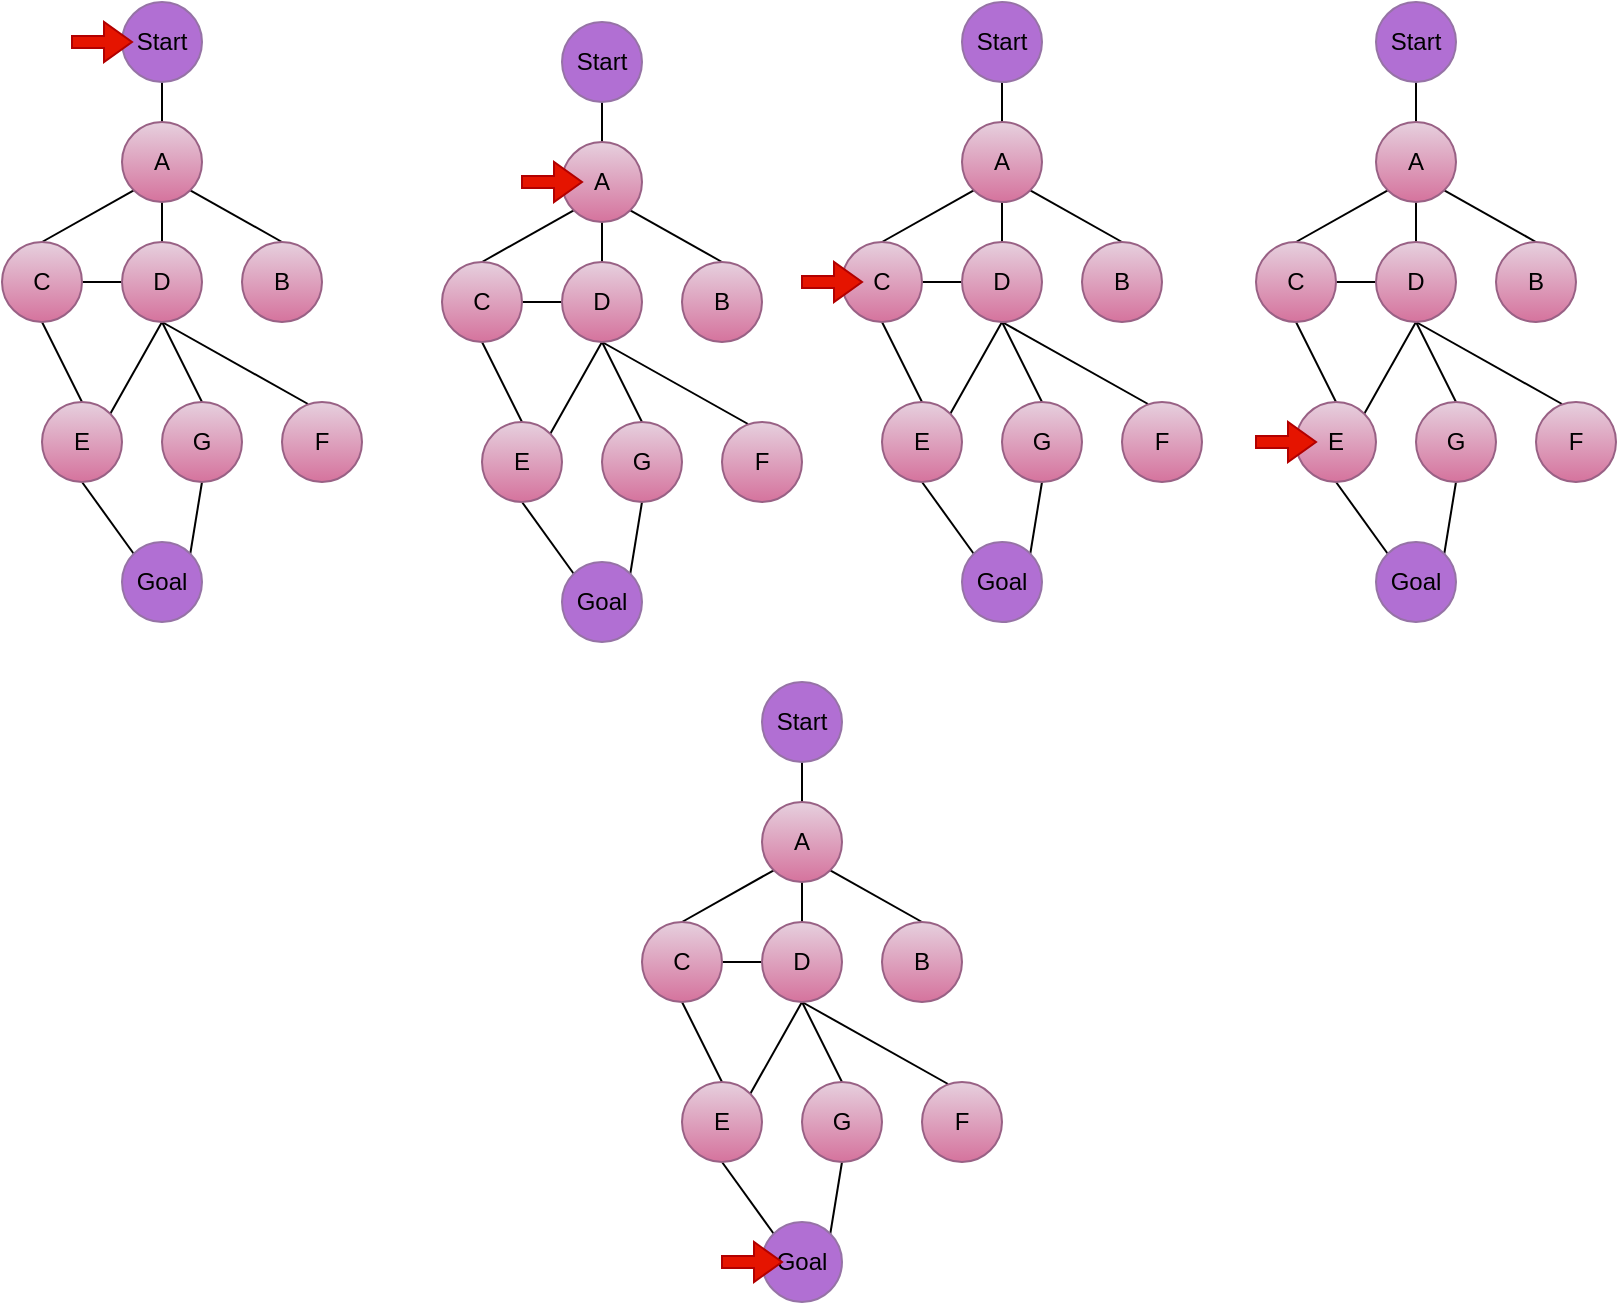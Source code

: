 <mxfile version="21.3.2" type="github">
  <diagram name="Página-1" id="Aght_FqaJSaHrK-bhHqx">
    <mxGraphModel dx="880" dy="484" grid="1" gridSize="10" guides="1" tooltips="1" connect="1" arrows="1" fold="1" page="1" pageScale="1" pageWidth="827" pageHeight="1169" math="0" shadow="0">
      <root>
        <mxCell id="0" />
        <mxCell id="1" parent="0" />
        <mxCell id="JhKA2773tEeLSd2sevSE-1" style="edgeStyle=orthogonalEdgeStyle;rounded=0;orthogonalLoop=1;jettySize=auto;html=1;exitX=0.5;exitY=1;exitDx=0;exitDy=0;entryX=0.5;entryY=0;entryDx=0;entryDy=0;endArrow=none;endFill=0;" edge="1" parent="1" source="JhKA2773tEeLSd2sevSE-2" target="JhKA2773tEeLSd2sevSE-6">
          <mxGeometry relative="1" as="geometry" />
        </mxCell>
        <mxCell id="JhKA2773tEeLSd2sevSE-2" value="Start" style="ellipse;whiteSpace=wrap;html=1;aspect=fixed;fillColor=#b16fd3;strokeColor=#9673a6;gradientColor=#B16FD3;" vertex="1" parent="1">
          <mxGeometry x="80" width="40" height="40" as="geometry" />
        </mxCell>
        <mxCell id="JhKA2773tEeLSd2sevSE-3" style="edgeStyle=orthogonalEdgeStyle;rounded=0;orthogonalLoop=1;jettySize=auto;html=1;exitX=0.5;exitY=1;exitDx=0;exitDy=0;entryX=0.5;entryY=0;entryDx=0;entryDy=0;endArrow=none;endFill=0;" edge="1" parent="1" source="JhKA2773tEeLSd2sevSE-6" target="JhKA2773tEeLSd2sevSE-13">
          <mxGeometry relative="1" as="geometry" />
        </mxCell>
        <mxCell id="JhKA2773tEeLSd2sevSE-4" style="shape=connector;rounded=0;orthogonalLoop=1;jettySize=auto;html=1;exitX=1;exitY=1;exitDx=0;exitDy=0;entryX=0.5;entryY=0;entryDx=0;entryDy=0;labelBackgroundColor=default;strokeColor=default;fontFamily=Helvetica;fontSize=11;fontColor=default;endArrow=none;endFill=0;" edge="1" parent="1" source="JhKA2773tEeLSd2sevSE-6" target="JhKA2773tEeLSd2sevSE-14">
          <mxGeometry relative="1" as="geometry" />
        </mxCell>
        <mxCell id="JhKA2773tEeLSd2sevSE-5" style="edgeStyle=none;shape=connector;rounded=0;orthogonalLoop=1;jettySize=auto;html=1;exitX=0;exitY=1;exitDx=0;exitDy=0;entryX=0.5;entryY=0;entryDx=0;entryDy=0;labelBackgroundColor=default;strokeColor=default;fontFamily=Helvetica;fontSize=11;fontColor=default;endArrow=none;endFill=0;" edge="1" parent="1" source="JhKA2773tEeLSd2sevSE-6" target="JhKA2773tEeLSd2sevSE-9">
          <mxGeometry relative="1" as="geometry" />
        </mxCell>
        <mxCell id="JhKA2773tEeLSd2sevSE-6" value="A" style="ellipse;whiteSpace=wrap;html=1;aspect=fixed;fillColor=#e6d0de;gradientColor=#d5739d;strokeColor=#996185;" vertex="1" parent="1">
          <mxGeometry x="80" y="60" width="40" height="40" as="geometry" />
        </mxCell>
        <mxCell id="JhKA2773tEeLSd2sevSE-7" style="edgeStyle=orthogonalEdgeStyle;shape=connector;rounded=0;orthogonalLoop=1;jettySize=auto;html=1;exitX=1;exitY=0.5;exitDx=0;exitDy=0;entryX=0;entryY=0.5;entryDx=0;entryDy=0;labelBackgroundColor=default;strokeColor=default;fontFamily=Helvetica;fontSize=11;fontColor=default;endArrow=none;endFill=0;" edge="1" parent="1" source="JhKA2773tEeLSd2sevSE-9" target="JhKA2773tEeLSd2sevSE-13">
          <mxGeometry relative="1" as="geometry" />
        </mxCell>
        <mxCell id="JhKA2773tEeLSd2sevSE-8" style="edgeStyle=none;shape=connector;rounded=0;orthogonalLoop=1;jettySize=auto;html=1;exitX=0.5;exitY=1;exitDx=0;exitDy=0;entryX=0.5;entryY=0;entryDx=0;entryDy=0;labelBackgroundColor=default;strokeColor=default;fontFamily=Helvetica;fontSize=11;fontColor=default;endArrow=none;endFill=0;" edge="1" parent="1" source="JhKA2773tEeLSd2sevSE-9" target="JhKA2773tEeLSd2sevSE-16">
          <mxGeometry relative="1" as="geometry" />
        </mxCell>
        <mxCell id="JhKA2773tEeLSd2sevSE-9" value="C" style="ellipse;whiteSpace=wrap;html=1;aspect=fixed;fillColor=#e6d0de;gradientColor=#d5739d;strokeColor=#996185;" vertex="1" parent="1">
          <mxGeometry x="20" y="120" width="40" height="40" as="geometry" />
        </mxCell>
        <mxCell id="JhKA2773tEeLSd2sevSE-10" style="edgeStyle=none;shape=connector;rounded=0;orthogonalLoop=1;jettySize=auto;html=1;exitX=0.5;exitY=1;exitDx=0;exitDy=0;entryX=1;entryY=0;entryDx=0;entryDy=0;labelBackgroundColor=default;strokeColor=default;fontFamily=Helvetica;fontSize=11;fontColor=default;endArrow=none;endFill=0;" edge="1" parent="1" source="JhKA2773tEeLSd2sevSE-13" target="JhKA2773tEeLSd2sevSE-16">
          <mxGeometry relative="1" as="geometry" />
        </mxCell>
        <mxCell id="JhKA2773tEeLSd2sevSE-11" style="edgeStyle=none;shape=connector;rounded=0;orthogonalLoop=1;jettySize=auto;html=1;exitX=0.5;exitY=1;exitDx=0;exitDy=0;entryX=0.5;entryY=0;entryDx=0;entryDy=0;labelBackgroundColor=default;strokeColor=default;fontFamily=Helvetica;fontSize=11;fontColor=default;endArrow=none;endFill=0;" edge="1" parent="1" source="JhKA2773tEeLSd2sevSE-13" target="JhKA2773tEeLSd2sevSE-18">
          <mxGeometry relative="1" as="geometry" />
        </mxCell>
        <mxCell id="JhKA2773tEeLSd2sevSE-12" style="edgeStyle=none;shape=connector;rounded=0;orthogonalLoop=1;jettySize=auto;html=1;exitX=0.5;exitY=1;exitDx=0;exitDy=0;entryX=0.325;entryY=0.025;entryDx=0;entryDy=0;entryPerimeter=0;labelBackgroundColor=default;strokeColor=default;fontFamily=Helvetica;fontSize=11;fontColor=default;endArrow=none;endFill=0;" edge="1" parent="1" source="JhKA2773tEeLSd2sevSE-13" target="JhKA2773tEeLSd2sevSE-19">
          <mxGeometry relative="1" as="geometry" />
        </mxCell>
        <mxCell id="JhKA2773tEeLSd2sevSE-13" value="D" style="ellipse;whiteSpace=wrap;html=1;aspect=fixed;fillColor=#e6d0de;gradientColor=#d5739d;strokeColor=#996185;" vertex="1" parent="1">
          <mxGeometry x="80" y="120" width="40" height="40" as="geometry" />
        </mxCell>
        <mxCell id="JhKA2773tEeLSd2sevSE-14" value="B" style="ellipse;whiteSpace=wrap;html=1;aspect=fixed;fillColor=#e6d0de;gradientColor=#d5739d;strokeColor=#996185;" vertex="1" parent="1">
          <mxGeometry x="140" y="120" width="40" height="40" as="geometry" />
        </mxCell>
        <mxCell id="JhKA2773tEeLSd2sevSE-15" style="edgeStyle=none;shape=connector;rounded=0;orthogonalLoop=1;jettySize=auto;html=1;exitX=0.5;exitY=1;exitDx=0;exitDy=0;entryX=0;entryY=0;entryDx=0;entryDy=0;labelBackgroundColor=default;strokeColor=default;fontFamily=Helvetica;fontSize=11;fontColor=default;endArrow=none;endFill=0;" edge="1" parent="1" source="JhKA2773tEeLSd2sevSE-16" target="JhKA2773tEeLSd2sevSE-20">
          <mxGeometry relative="1" as="geometry" />
        </mxCell>
        <mxCell id="JhKA2773tEeLSd2sevSE-16" value="E" style="ellipse;whiteSpace=wrap;html=1;aspect=fixed;fillColor=#e6d0de;gradientColor=#d5739d;strokeColor=#996185;" vertex="1" parent="1">
          <mxGeometry x="40" y="200" width="40" height="40" as="geometry" />
        </mxCell>
        <mxCell id="JhKA2773tEeLSd2sevSE-17" style="edgeStyle=none;shape=connector;rounded=0;orthogonalLoop=1;jettySize=auto;html=1;exitX=0.5;exitY=1;exitDx=0;exitDy=0;entryX=1;entryY=0;entryDx=0;entryDy=0;labelBackgroundColor=default;strokeColor=default;fontFamily=Helvetica;fontSize=11;fontColor=default;endArrow=none;endFill=0;" edge="1" parent="1" source="JhKA2773tEeLSd2sevSE-18" target="JhKA2773tEeLSd2sevSE-20">
          <mxGeometry relative="1" as="geometry" />
        </mxCell>
        <mxCell id="JhKA2773tEeLSd2sevSE-18" value="G" style="ellipse;whiteSpace=wrap;html=1;aspect=fixed;fillColor=#e6d0de;gradientColor=#d5739d;strokeColor=#996185;" vertex="1" parent="1">
          <mxGeometry x="100" y="200" width="40" height="40" as="geometry" />
        </mxCell>
        <mxCell id="JhKA2773tEeLSd2sevSE-19" value="F" style="ellipse;whiteSpace=wrap;html=1;aspect=fixed;fillColor=#e6d0de;gradientColor=#d5739d;strokeColor=#996185;" vertex="1" parent="1">
          <mxGeometry x="160" y="200" width="40" height="40" as="geometry" />
        </mxCell>
        <mxCell id="JhKA2773tEeLSd2sevSE-20" value="Goal" style="ellipse;whiteSpace=wrap;html=1;aspect=fixed;fillColor=#B16FD3;strokeColor=#9673a6;" vertex="1" parent="1">
          <mxGeometry x="80" y="270" width="40" height="40" as="geometry" />
        </mxCell>
        <mxCell id="JhKA2773tEeLSd2sevSE-21" value="" style="html=1;shadow=0;dashed=0;align=center;verticalAlign=middle;shape=mxgraph.arrows2.arrow;dy=0.7;dx=14;notch=0;fontFamily=Helvetica;fontSize=11;fillColor=#e51400;strokeColor=#B20000;fontColor=#ffffff;" vertex="1" parent="1">
          <mxGeometry x="55" y="10" width="30" height="20" as="geometry" />
        </mxCell>
        <mxCell id="JhKA2773tEeLSd2sevSE-22" style="edgeStyle=orthogonalEdgeStyle;rounded=0;orthogonalLoop=1;jettySize=auto;html=1;exitX=0.5;exitY=1;exitDx=0;exitDy=0;entryX=0.5;entryY=0;entryDx=0;entryDy=0;endArrow=none;endFill=0;" edge="1" parent="1" source="JhKA2773tEeLSd2sevSE-23" target="JhKA2773tEeLSd2sevSE-27">
          <mxGeometry relative="1" as="geometry" />
        </mxCell>
        <mxCell id="JhKA2773tEeLSd2sevSE-23" value="Start" style="ellipse;whiteSpace=wrap;html=1;aspect=fixed;fillColor=#b16fd3;strokeColor=#9673a6;gradientColor=#B16FD3;" vertex="1" parent="1">
          <mxGeometry x="300" y="10" width="40" height="40" as="geometry" />
        </mxCell>
        <mxCell id="JhKA2773tEeLSd2sevSE-24" style="edgeStyle=orthogonalEdgeStyle;rounded=0;orthogonalLoop=1;jettySize=auto;html=1;exitX=0.5;exitY=1;exitDx=0;exitDy=0;entryX=0.5;entryY=0;entryDx=0;entryDy=0;endArrow=none;endFill=0;" edge="1" parent="1" source="JhKA2773tEeLSd2sevSE-27" target="JhKA2773tEeLSd2sevSE-34">
          <mxGeometry relative="1" as="geometry" />
        </mxCell>
        <mxCell id="JhKA2773tEeLSd2sevSE-25" style="shape=connector;rounded=0;orthogonalLoop=1;jettySize=auto;html=1;exitX=1;exitY=1;exitDx=0;exitDy=0;entryX=0.5;entryY=0;entryDx=0;entryDy=0;labelBackgroundColor=default;strokeColor=default;fontFamily=Helvetica;fontSize=11;fontColor=default;endArrow=none;endFill=0;" edge="1" parent="1" source="JhKA2773tEeLSd2sevSE-27" target="JhKA2773tEeLSd2sevSE-35">
          <mxGeometry relative="1" as="geometry" />
        </mxCell>
        <mxCell id="JhKA2773tEeLSd2sevSE-26" style="edgeStyle=none;shape=connector;rounded=0;orthogonalLoop=1;jettySize=auto;html=1;exitX=0;exitY=1;exitDx=0;exitDy=0;entryX=0.5;entryY=0;entryDx=0;entryDy=0;labelBackgroundColor=default;strokeColor=default;fontFamily=Helvetica;fontSize=11;fontColor=default;endArrow=none;endFill=0;" edge="1" parent="1" source="JhKA2773tEeLSd2sevSE-27" target="JhKA2773tEeLSd2sevSE-30">
          <mxGeometry relative="1" as="geometry" />
        </mxCell>
        <mxCell id="JhKA2773tEeLSd2sevSE-27" value="A" style="ellipse;whiteSpace=wrap;html=1;aspect=fixed;fillColor=#e6d0de;gradientColor=#d5739d;strokeColor=#996185;" vertex="1" parent="1">
          <mxGeometry x="300" y="70" width="40" height="40" as="geometry" />
        </mxCell>
        <mxCell id="JhKA2773tEeLSd2sevSE-28" style="edgeStyle=orthogonalEdgeStyle;shape=connector;rounded=0;orthogonalLoop=1;jettySize=auto;html=1;exitX=1;exitY=0.5;exitDx=0;exitDy=0;entryX=0;entryY=0.5;entryDx=0;entryDy=0;labelBackgroundColor=default;strokeColor=default;fontFamily=Helvetica;fontSize=11;fontColor=default;endArrow=none;endFill=0;" edge="1" parent="1" source="JhKA2773tEeLSd2sevSE-30" target="JhKA2773tEeLSd2sevSE-34">
          <mxGeometry relative="1" as="geometry" />
        </mxCell>
        <mxCell id="JhKA2773tEeLSd2sevSE-29" style="edgeStyle=none;shape=connector;rounded=0;orthogonalLoop=1;jettySize=auto;html=1;exitX=0.5;exitY=1;exitDx=0;exitDy=0;entryX=0.5;entryY=0;entryDx=0;entryDy=0;labelBackgroundColor=default;strokeColor=default;fontFamily=Helvetica;fontSize=11;fontColor=default;endArrow=none;endFill=0;" edge="1" parent="1" source="JhKA2773tEeLSd2sevSE-30" target="JhKA2773tEeLSd2sevSE-37">
          <mxGeometry relative="1" as="geometry" />
        </mxCell>
        <mxCell id="JhKA2773tEeLSd2sevSE-30" value="C" style="ellipse;whiteSpace=wrap;html=1;aspect=fixed;fillColor=#e6d0de;gradientColor=#d5739d;strokeColor=#996185;" vertex="1" parent="1">
          <mxGeometry x="240" y="130" width="40" height="40" as="geometry" />
        </mxCell>
        <mxCell id="JhKA2773tEeLSd2sevSE-31" style="edgeStyle=none;shape=connector;rounded=0;orthogonalLoop=1;jettySize=auto;html=1;exitX=0.5;exitY=1;exitDx=0;exitDy=0;entryX=1;entryY=0;entryDx=0;entryDy=0;labelBackgroundColor=default;strokeColor=default;fontFamily=Helvetica;fontSize=11;fontColor=default;endArrow=none;endFill=0;" edge="1" parent="1" source="JhKA2773tEeLSd2sevSE-34" target="JhKA2773tEeLSd2sevSE-37">
          <mxGeometry relative="1" as="geometry" />
        </mxCell>
        <mxCell id="JhKA2773tEeLSd2sevSE-32" style="edgeStyle=none;shape=connector;rounded=0;orthogonalLoop=1;jettySize=auto;html=1;exitX=0.5;exitY=1;exitDx=0;exitDy=0;entryX=0.5;entryY=0;entryDx=0;entryDy=0;labelBackgroundColor=default;strokeColor=default;fontFamily=Helvetica;fontSize=11;fontColor=default;endArrow=none;endFill=0;" edge="1" parent="1" source="JhKA2773tEeLSd2sevSE-34" target="JhKA2773tEeLSd2sevSE-39">
          <mxGeometry relative="1" as="geometry" />
        </mxCell>
        <mxCell id="JhKA2773tEeLSd2sevSE-33" style="edgeStyle=none;shape=connector;rounded=0;orthogonalLoop=1;jettySize=auto;html=1;exitX=0.5;exitY=1;exitDx=0;exitDy=0;entryX=0.325;entryY=0.025;entryDx=0;entryDy=0;entryPerimeter=0;labelBackgroundColor=default;strokeColor=default;fontFamily=Helvetica;fontSize=11;fontColor=default;endArrow=none;endFill=0;" edge="1" parent="1" source="JhKA2773tEeLSd2sevSE-34" target="JhKA2773tEeLSd2sevSE-40">
          <mxGeometry relative="1" as="geometry" />
        </mxCell>
        <mxCell id="JhKA2773tEeLSd2sevSE-34" value="D" style="ellipse;whiteSpace=wrap;html=1;aspect=fixed;fillColor=#e6d0de;gradientColor=#d5739d;strokeColor=#996185;" vertex="1" parent="1">
          <mxGeometry x="300" y="130" width="40" height="40" as="geometry" />
        </mxCell>
        <mxCell id="JhKA2773tEeLSd2sevSE-35" value="B" style="ellipse;whiteSpace=wrap;html=1;aspect=fixed;fillColor=#e6d0de;gradientColor=#d5739d;strokeColor=#996185;" vertex="1" parent="1">
          <mxGeometry x="360" y="130" width="40" height="40" as="geometry" />
        </mxCell>
        <mxCell id="JhKA2773tEeLSd2sevSE-36" style="edgeStyle=none;shape=connector;rounded=0;orthogonalLoop=1;jettySize=auto;html=1;exitX=0.5;exitY=1;exitDx=0;exitDy=0;entryX=0;entryY=0;entryDx=0;entryDy=0;labelBackgroundColor=default;strokeColor=default;fontFamily=Helvetica;fontSize=11;fontColor=default;endArrow=none;endFill=0;" edge="1" parent="1" source="JhKA2773tEeLSd2sevSE-37" target="JhKA2773tEeLSd2sevSE-41">
          <mxGeometry relative="1" as="geometry" />
        </mxCell>
        <mxCell id="JhKA2773tEeLSd2sevSE-37" value="E" style="ellipse;whiteSpace=wrap;html=1;aspect=fixed;fillColor=#e6d0de;gradientColor=#d5739d;strokeColor=#996185;" vertex="1" parent="1">
          <mxGeometry x="260" y="210" width="40" height="40" as="geometry" />
        </mxCell>
        <mxCell id="JhKA2773tEeLSd2sevSE-38" style="edgeStyle=none;shape=connector;rounded=0;orthogonalLoop=1;jettySize=auto;html=1;exitX=0.5;exitY=1;exitDx=0;exitDy=0;entryX=1;entryY=0;entryDx=0;entryDy=0;labelBackgroundColor=default;strokeColor=default;fontFamily=Helvetica;fontSize=11;fontColor=default;endArrow=none;endFill=0;" edge="1" parent="1" source="JhKA2773tEeLSd2sevSE-39" target="JhKA2773tEeLSd2sevSE-41">
          <mxGeometry relative="1" as="geometry" />
        </mxCell>
        <mxCell id="JhKA2773tEeLSd2sevSE-39" value="G" style="ellipse;whiteSpace=wrap;html=1;aspect=fixed;fillColor=#e6d0de;gradientColor=#d5739d;strokeColor=#996185;" vertex="1" parent="1">
          <mxGeometry x="320" y="210" width="40" height="40" as="geometry" />
        </mxCell>
        <mxCell id="JhKA2773tEeLSd2sevSE-40" value="F" style="ellipse;whiteSpace=wrap;html=1;aspect=fixed;fillColor=#e6d0de;gradientColor=#d5739d;strokeColor=#996185;" vertex="1" parent="1">
          <mxGeometry x="380" y="210" width="40" height="40" as="geometry" />
        </mxCell>
        <mxCell id="JhKA2773tEeLSd2sevSE-41" value="Goal" style="ellipse;whiteSpace=wrap;html=1;aspect=fixed;fillColor=#B16FD3;strokeColor=#9673a6;" vertex="1" parent="1">
          <mxGeometry x="300" y="280" width="40" height="40" as="geometry" />
        </mxCell>
        <mxCell id="JhKA2773tEeLSd2sevSE-42" value="" style="html=1;shadow=0;dashed=0;align=center;verticalAlign=middle;shape=mxgraph.arrows2.arrow;dy=0.7;dx=14;notch=0;fontFamily=Helvetica;fontSize=11;fillColor=#e51400;strokeColor=#B20000;fontColor=#ffffff;" vertex="1" parent="1">
          <mxGeometry x="280" y="80" width="30" height="20" as="geometry" />
        </mxCell>
        <mxCell id="JhKA2773tEeLSd2sevSE-43" style="edgeStyle=orthogonalEdgeStyle;rounded=0;orthogonalLoop=1;jettySize=auto;html=1;exitX=0.5;exitY=1;exitDx=0;exitDy=0;entryX=0.5;entryY=0;entryDx=0;entryDy=0;endArrow=none;endFill=0;" edge="1" parent="1" source="JhKA2773tEeLSd2sevSE-44" target="JhKA2773tEeLSd2sevSE-48">
          <mxGeometry relative="1" as="geometry" />
        </mxCell>
        <mxCell id="JhKA2773tEeLSd2sevSE-44" value="Start" style="ellipse;whiteSpace=wrap;html=1;aspect=fixed;fillColor=#b16fd3;strokeColor=#9673a6;gradientColor=#B16FD3;" vertex="1" parent="1">
          <mxGeometry x="500" width="40" height="40" as="geometry" />
        </mxCell>
        <mxCell id="JhKA2773tEeLSd2sevSE-45" style="edgeStyle=orthogonalEdgeStyle;rounded=0;orthogonalLoop=1;jettySize=auto;html=1;exitX=0.5;exitY=1;exitDx=0;exitDy=0;entryX=0.5;entryY=0;entryDx=0;entryDy=0;endArrow=none;endFill=0;" edge="1" parent="1" source="JhKA2773tEeLSd2sevSE-48" target="JhKA2773tEeLSd2sevSE-55">
          <mxGeometry relative="1" as="geometry" />
        </mxCell>
        <mxCell id="JhKA2773tEeLSd2sevSE-46" style="shape=connector;rounded=0;orthogonalLoop=1;jettySize=auto;html=1;exitX=1;exitY=1;exitDx=0;exitDy=0;entryX=0.5;entryY=0;entryDx=0;entryDy=0;labelBackgroundColor=default;strokeColor=default;fontFamily=Helvetica;fontSize=11;fontColor=default;endArrow=none;endFill=0;" edge="1" parent="1" source="JhKA2773tEeLSd2sevSE-48" target="JhKA2773tEeLSd2sevSE-56">
          <mxGeometry relative="1" as="geometry" />
        </mxCell>
        <mxCell id="JhKA2773tEeLSd2sevSE-47" style="edgeStyle=none;shape=connector;rounded=0;orthogonalLoop=1;jettySize=auto;html=1;exitX=0;exitY=1;exitDx=0;exitDy=0;entryX=0.5;entryY=0;entryDx=0;entryDy=0;labelBackgroundColor=default;strokeColor=default;fontFamily=Helvetica;fontSize=11;fontColor=default;endArrow=none;endFill=0;" edge="1" parent="1" source="JhKA2773tEeLSd2sevSE-48" target="JhKA2773tEeLSd2sevSE-51">
          <mxGeometry relative="1" as="geometry" />
        </mxCell>
        <mxCell id="JhKA2773tEeLSd2sevSE-48" value="A" style="ellipse;whiteSpace=wrap;html=1;aspect=fixed;fillColor=#e6d0de;gradientColor=#d5739d;strokeColor=#996185;" vertex="1" parent="1">
          <mxGeometry x="500" y="60" width="40" height="40" as="geometry" />
        </mxCell>
        <mxCell id="JhKA2773tEeLSd2sevSE-49" style="edgeStyle=orthogonalEdgeStyle;shape=connector;rounded=0;orthogonalLoop=1;jettySize=auto;html=1;exitX=1;exitY=0.5;exitDx=0;exitDy=0;entryX=0;entryY=0.5;entryDx=0;entryDy=0;labelBackgroundColor=default;strokeColor=default;fontFamily=Helvetica;fontSize=11;fontColor=default;endArrow=none;endFill=0;" edge="1" parent="1" source="JhKA2773tEeLSd2sevSE-51" target="JhKA2773tEeLSd2sevSE-55">
          <mxGeometry relative="1" as="geometry" />
        </mxCell>
        <mxCell id="JhKA2773tEeLSd2sevSE-50" style="edgeStyle=none;shape=connector;rounded=0;orthogonalLoop=1;jettySize=auto;html=1;exitX=0.5;exitY=1;exitDx=0;exitDy=0;entryX=0.5;entryY=0;entryDx=0;entryDy=0;labelBackgroundColor=default;strokeColor=default;fontFamily=Helvetica;fontSize=11;fontColor=default;endArrow=none;endFill=0;" edge="1" parent="1" source="JhKA2773tEeLSd2sevSE-51" target="JhKA2773tEeLSd2sevSE-58">
          <mxGeometry relative="1" as="geometry" />
        </mxCell>
        <mxCell id="JhKA2773tEeLSd2sevSE-51" value="C" style="ellipse;whiteSpace=wrap;html=1;aspect=fixed;fillColor=#e6d0de;gradientColor=#d5739d;strokeColor=#996185;" vertex="1" parent="1">
          <mxGeometry x="440" y="120" width="40" height="40" as="geometry" />
        </mxCell>
        <mxCell id="JhKA2773tEeLSd2sevSE-52" style="edgeStyle=none;shape=connector;rounded=0;orthogonalLoop=1;jettySize=auto;html=1;exitX=0.5;exitY=1;exitDx=0;exitDy=0;entryX=1;entryY=0;entryDx=0;entryDy=0;labelBackgroundColor=default;strokeColor=default;fontFamily=Helvetica;fontSize=11;fontColor=default;endArrow=none;endFill=0;" edge="1" parent="1" source="JhKA2773tEeLSd2sevSE-55" target="JhKA2773tEeLSd2sevSE-58">
          <mxGeometry relative="1" as="geometry" />
        </mxCell>
        <mxCell id="JhKA2773tEeLSd2sevSE-53" style="edgeStyle=none;shape=connector;rounded=0;orthogonalLoop=1;jettySize=auto;html=1;exitX=0.5;exitY=1;exitDx=0;exitDy=0;entryX=0.5;entryY=0;entryDx=0;entryDy=0;labelBackgroundColor=default;strokeColor=default;fontFamily=Helvetica;fontSize=11;fontColor=default;endArrow=none;endFill=0;" edge="1" parent="1" source="JhKA2773tEeLSd2sevSE-55" target="JhKA2773tEeLSd2sevSE-60">
          <mxGeometry relative="1" as="geometry" />
        </mxCell>
        <mxCell id="JhKA2773tEeLSd2sevSE-54" style="edgeStyle=none;shape=connector;rounded=0;orthogonalLoop=1;jettySize=auto;html=1;exitX=0.5;exitY=1;exitDx=0;exitDy=0;entryX=0.325;entryY=0.025;entryDx=0;entryDy=0;entryPerimeter=0;labelBackgroundColor=default;strokeColor=default;fontFamily=Helvetica;fontSize=11;fontColor=default;endArrow=none;endFill=0;" edge="1" parent="1" source="JhKA2773tEeLSd2sevSE-55" target="JhKA2773tEeLSd2sevSE-61">
          <mxGeometry relative="1" as="geometry" />
        </mxCell>
        <mxCell id="JhKA2773tEeLSd2sevSE-55" value="D" style="ellipse;whiteSpace=wrap;html=1;aspect=fixed;fillColor=#e6d0de;gradientColor=#d5739d;strokeColor=#996185;" vertex="1" parent="1">
          <mxGeometry x="500" y="120" width="40" height="40" as="geometry" />
        </mxCell>
        <mxCell id="JhKA2773tEeLSd2sevSE-56" value="B" style="ellipse;whiteSpace=wrap;html=1;aspect=fixed;fillColor=#e6d0de;gradientColor=#d5739d;strokeColor=#996185;" vertex="1" parent="1">
          <mxGeometry x="560" y="120" width="40" height="40" as="geometry" />
        </mxCell>
        <mxCell id="JhKA2773tEeLSd2sevSE-57" style="edgeStyle=none;shape=connector;rounded=0;orthogonalLoop=1;jettySize=auto;html=1;exitX=0.5;exitY=1;exitDx=0;exitDy=0;entryX=0;entryY=0;entryDx=0;entryDy=0;labelBackgroundColor=default;strokeColor=default;fontFamily=Helvetica;fontSize=11;fontColor=default;endArrow=none;endFill=0;" edge="1" parent="1" source="JhKA2773tEeLSd2sevSE-58" target="JhKA2773tEeLSd2sevSE-62">
          <mxGeometry relative="1" as="geometry" />
        </mxCell>
        <mxCell id="JhKA2773tEeLSd2sevSE-58" value="E" style="ellipse;whiteSpace=wrap;html=1;aspect=fixed;fillColor=#e6d0de;gradientColor=#d5739d;strokeColor=#996185;" vertex="1" parent="1">
          <mxGeometry x="460" y="200" width="40" height="40" as="geometry" />
        </mxCell>
        <mxCell id="JhKA2773tEeLSd2sevSE-59" style="edgeStyle=none;shape=connector;rounded=0;orthogonalLoop=1;jettySize=auto;html=1;exitX=0.5;exitY=1;exitDx=0;exitDy=0;entryX=1;entryY=0;entryDx=0;entryDy=0;labelBackgroundColor=default;strokeColor=default;fontFamily=Helvetica;fontSize=11;fontColor=default;endArrow=none;endFill=0;" edge="1" parent="1" source="JhKA2773tEeLSd2sevSE-60" target="JhKA2773tEeLSd2sevSE-62">
          <mxGeometry relative="1" as="geometry" />
        </mxCell>
        <mxCell id="JhKA2773tEeLSd2sevSE-60" value="G" style="ellipse;whiteSpace=wrap;html=1;aspect=fixed;fillColor=#e6d0de;gradientColor=#d5739d;strokeColor=#996185;" vertex="1" parent="1">
          <mxGeometry x="520" y="200" width="40" height="40" as="geometry" />
        </mxCell>
        <mxCell id="JhKA2773tEeLSd2sevSE-61" value="F" style="ellipse;whiteSpace=wrap;html=1;aspect=fixed;fillColor=#e6d0de;gradientColor=#d5739d;strokeColor=#996185;" vertex="1" parent="1">
          <mxGeometry x="580" y="200" width="40" height="40" as="geometry" />
        </mxCell>
        <mxCell id="JhKA2773tEeLSd2sevSE-62" value="Goal" style="ellipse;whiteSpace=wrap;html=1;aspect=fixed;fillColor=#B16FD3;strokeColor=#9673a6;" vertex="1" parent="1">
          <mxGeometry x="500" y="270" width="40" height="40" as="geometry" />
        </mxCell>
        <mxCell id="JhKA2773tEeLSd2sevSE-63" value="" style="html=1;shadow=0;dashed=0;align=center;verticalAlign=middle;shape=mxgraph.arrows2.arrow;dy=0.7;dx=14;notch=0;fontFamily=Helvetica;fontSize=11;fillColor=#e51400;strokeColor=#B20000;fontColor=#ffffff;" vertex="1" parent="1">
          <mxGeometry x="420" y="130" width="30" height="20" as="geometry" />
        </mxCell>
        <mxCell id="JhKA2773tEeLSd2sevSE-64" style="edgeStyle=orthogonalEdgeStyle;rounded=0;orthogonalLoop=1;jettySize=auto;html=1;exitX=0.5;exitY=1;exitDx=0;exitDy=0;entryX=0.5;entryY=0;entryDx=0;entryDy=0;endArrow=none;endFill=0;" edge="1" parent="1" source="JhKA2773tEeLSd2sevSE-65" target="JhKA2773tEeLSd2sevSE-69">
          <mxGeometry relative="1" as="geometry" />
        </mxCell>
        <mxCell id="JhKA2773tEeLSd2sevSE-65" value="Start" style="ellipse;whiteSpace=wrap;html=1;aspect=fixed;fillColor=#b16fd3;strokeColor=#9673a6;gradientColor=#B16FD3;" vertex="1" parent="1">
          <mxGeometry x="707" width="40" height="40" as="geometry" />
        </mxCell>
        <mxCell id="JhKA2773tEeLSd2sevSE-66" style="edgeStyle=orthogonalEdgeStyle;rounded=0;orthogonalLoop=1;jettySize=auto;html=1;exitX=0.5;exitY=1;exitDx=0;exitDy=0;entryX=0.5;entryY=0;entryDx=0;entryDy=0;endArrow=none;endFill=0;" edge="1" parent="1" source="JhKA2773tEeLSd2sevSE-69" target="JhKA2773tEeLSd2sevSE-76">
          <mxGeometry relative="1" as="geometry" />
        </mxCell>
        <mxCell id="JhKA2773tEeLSd2sevSE-67" style="shape=connector;rounded=0;orthogonalLoop=1;jettySize=auto;html=1;exitX=1;exitY=1;exitDx=0;exitDy=0;entryX=0.5;entryY=0;entryDx=0;entryDy=0;labelBackgroundColor=default;strokeColor=default;fontFamily=Helvetica;fontSize=11;fontColor=default;endArrow=none;endFill=0;" edge="1" parent="1" source="JhKA2773tEeLSd2sevSE-69" target="JhKA2773tEeLSd2sevSE-77">
          <mxGeometry relative="1" as="geometry" />
        </mxCell>
        <mxCell id="JhKA2773tEeLSd2sevSE-68" style="edgeStyle=none;shape=connector;rounded=0;orthogonalLoop=1;jettySize=auto;html=1;exitX=0;exitY=1;exitDx=0;exitDy=0;entryX=0.5;entryY=0;entryDx=0;entryDy=0;labelBackgroundColor=default;strokeColor=default;fontFamily=Helvetica;fontSize=11;fontColor=default;endArrow=none;endFill=0;" edge="1" parent="1" source="JhKA2773tEeLSd2sevSE-69" target="JhKA2773tEeLSd2sevSE-72">
          <mxGeometry relative="1" as="geometry" />
        </mxCell>
        <mxCell id="JhKA2773tEeLSd2sevSE-69" value="A" style="ellipse;whiteSpace=wrap;html=1;aspect=fixed;fillColor=#e6d0de;gradientColor=#d5739d;strokeColor=#996185;" vertex="1" parent="1">
          <mxGeometry x="707" y="60" width="40" height="40" as="geometry" />
        </mxCell>
        <mxCell id="JhKA2773tEeLSd2sevSE-70" style="edgeStyle=orthogonalEdgeStyle;shape=connector;rounded=0;orthogonalLoop=1;jettySize=auto;html=1;exitX=1;exitY=0.5;exitDx=0;exitDy=0;entryX=0;entryY=0.5;entryDx=0;entryDy=0;labelBackgroundColor=default;strokeColor=default;fontFamily=Helvetica;fontSize=11;fontColor=default;endArrow=none;endFill=0;" edge="1" parent="1" source="JhKA2773tEeLSd2sevSE-72" target="JhKA2773tEeLSd2sevSE-76">
          <mxGeometry relative="1" as="geometry" />
        </mxCell>
        <mxCell id="JhKA2773tEeLSd2sevSE-71" style="edgeStyle=none;shape=connector;rounded=0;orthogonalLoop=1;jettySize=auto;html=1;exitX=0.5;exitY=1;exitDx=0;exitDy=0;entryX=0.5;entryY=0;entryDx=0;entryDy=0;labelBackgroundColor=default;strokeColor=default;fontFamily=Helvetica;fontSize=11;fontColor=default;endArrow=none;endFill=0;" edge="1" parent="1" source="JhKA2773tEeLSd2sevSE-72" target="JhKA2773tEeLSd2sevSE-79">
          <mxGeometry relative="1" as="geometry" />
        </mxCell>
        <mxCell id="JhKA2773tEeLSd2sevSE-72" value="C" style="ellipse;whiteSpace=wrap;html=1;aspect=fixed;fillColor=#e6d0de;gradientColor=#d5739d;strokeColor=#996185;" vertex="1" parent="1">
          <mxGeometry x="647" y="120" width="40" height="40" as="geometry" />
        </mxCell>
        <mxCell id="JhKA2773tEeLSd2sevSE-73" style="edgeStyle=none;shape=connector;rounded=0;orthogonalLoop=1;jettySize=auto;html=1;exitX=0.5;exitY=1;exitDx=0;exitDy=0;entryX=1;entryY=0;entryDx=0;entryDy=0;labelBackgroundColor=default;strokeColor=default;fontFamily=Helvetica;fontSize=11;fontColor=default;endArrow=none;endFill=0;" edge="1" parent="1" source="JhKA2773tEeLSd2sevSE-76" target="JhKA2773tEeLSd2sevSE-79">
          <mxGeometry relative="1" as="geometry" />
        </mxCell>
        <mxCell id="JhKA2773tEeLSd2sevSE-74" style="edgeStyle=none;shape=connector;rounded=0;orthogonalLoop=1;jettySize=auto;html=1;exitX=0.5;exitY=1;exitDx=0;exitDy=0;entryX=0.5;entryY=0;entryDx=0;entryDy=0;labelBackgroundColor=default;strokeColor=default;fontFamily=Helvetica;fontSize=11;fontColor=default;endArrow=none;endFill=0;" edge="1" parent="1" source="JhKA2773tEeLSd2sevSE-76" target="JhKA2773tEeLSd2sevSE-81">
          <mxGeometry relative="1" as="geometry" />
        </mxCell>
        <mxCell id="JhKA2773tEeLSd2sevSE-75" style="edgeStyle=none;shape=connector;rounded=0;orthogonalLoop=1;jettySize=auto;html=1;exitX=0.5;exitY=1;exitDx=0;exitDy=0;entryX=0.325;entryY=0.025;entryDx=0;entryDy=0;entryPerimeter=0;labelBackgroundColor=default;strokeColor=default;fontFamily=Helvetica;fontSize=11;fontColor=default;endArrow=none;endFill=0;" edge="1" parent="1" source="JhKA2773tEeLSd2sevSE-76" target="JhKA2773tEeLSd2sevSE-82">
          <mxGeometry relative="1" as="geometry" />
        </mxCell>
        <mxCell id="JhKA2773tEeLSd2sevSE-76" value="D" style="ellipse;whiteSpace=wrap;html=1;aspect=fixed;fillColor=#e6d0de;gradientColor=#d5739d;strokeColor=#996185;" vertex="1" parent="1">
          <mxGeometry x="707" y="120" width="40" height="40" as="geometry" />
        </mxCell>
        <mxCell id="JhKA2773tEeLSd2sevSE-77" value="B" style="ellipse;whiteSpace=wrap;html=1;aspect=fixed;fillColor=#e6d0de;gradientColor=#d5739d;strokeColor=#996185;" vertex="1" parent="1">
          <mxGeometry x="767" y="120" width="40" height="40" as="geometry" />
        </mxCell>
        <mxCell id="JhKA2773tEeLSd2sevSE-78" style="edgeStyle=none;shape=connector;rounded=0;orthogonalLoop=1;jettySize=auto;html=1;exitX=0.5;exitY=1;exitDx=0;exitDy=0;entryX=0;entryY=0;entryDx=0;entryDy=0;labelBackgroundColor=default;strokeColor=default;fontFamily=Helvetica;fontSize=11;fontColor=default;endArrow=none;endFill=0;" edge="1" parent="1" source="JhKA2773tEeLSd2sevSE-79" target="JhKA2773tEeLSd2sevSE-83">
          <mxGeometry relative="1" as="geometry" />
        </mxCell>
        <mxCell id="JhKA2773tEeLSd2sevSE-79" value="E" style="ellipse;whiteSpace=wrap;html=1;aspect=fixed;fillColor=#e6d0de;gradientColor=#d5739d;strokeColor=#996185;" vertex="1" parent="1">
          <mxGeometry x="667" y="200" width="40" height="40" as="geometry" />
        </mxCell>
        <mxCell id="JhKA2773tEeLSd2sevSE-80" style="edgeStyle=none;shape=connector;rounded=0;orthogonalLoop=1;jettySize=auto;html=1;exitX=0.5;exitY=1;exitDx=0;exitDy=0;entryX=1;entryY=0;entryDx=0;entryDy=0;labelBackgroundColor=default;strokeColor=default;fontFamily=Helvetica;fontSize=11;fontColor=default;endArrow=none;endFill=0;" edge="1" parent="1" source="JhKA2773tEeLSd2sevSE-81" target="JhKA2773tEeLSd2sevSE-83">
          <mxGeometry relative="1" as="geometry" />
        </mxCell>
        <mxCell id="JhKA2773tEeLSd2sevSE-81" value="G" style="ellipse;whiteSpace=wrap;html=1;aspect=fixed;fillColor=#e6d0de;gradientColor=#d5739d;strokeColor=#996185;" vertex="1" parent="1">
          <mxGeometry x="727" y="200" width="40" height="40" as="geometry" />
        </mxCell>
        <mxCell id="JhKA2773tEeLSd2sevSE-82" value="F" style="ellipse;whiteSpace=wrap;html=1;aspect=fixed;fillColor=#e6d0de;gradientColor=#d5739d;strokeColor=#996185;" vertex="1" parent="1">
          <mxGeometry x="787" y="200" width="40" height="40" as="geometry" />
        </mxCell>
        <mxCell id="JhKA2773tEeLSd2sevSE-83" value="Goal" style="ellipse;whiteSpace=wrap;html=1;aspect=fixed;fillColor=#B16FD3;strokeColor=#9673a6;" vertex="1" parent="1">
          <mxGeometry x="707" y="270" width="40" height="40" as="geometry" />
        </mxCell>
        <mxCell id="JhKA2773tEeLSd2sevSE-84" value="" style="html=1;shadow=0;dashed=0;align=center;verticalAlign=middle;shape=mxgraph.arrows2.arrow;dy=0.7;dx=14;notch=0;fontFamily=Helvetica;fontSize=11;fillColor=#e51400;strokeColor=#B20000;fontColor=#ffffff;" vertex="1" parent="1">
          <mxGeometry x="647" y="210" width="30" height="20" as="geometry" />
        </mxCell>
        <mxCell id="JhKA2773tEeLSd2sevSE-85" style="edgeStyle=orthogonalEdgeStyle;rounded=0;orthogonalLoop=1;jettySize=auto;html=1;exitX=0.5;exitY=1;exitDx=0;exitDy=0;entryX=0.5;entryY=0;entryDx=0;entryDy=0;endArrow=none;endFill=0;" edge="1" parent="1" source="JhKA2773tEeLSd2sevSE-86" target="JhKA2773tEeLSd2sevSE-90">
          <mxGeometry relative="1" as="geometry" />
        </mxCell>
        <mxCell id="JhKA2773tEeLSd2sevSE-86" value="Start" style="ellipse;whiteSpace=wrap;html=1;aspect=fixed;fillColor=#b16fd3;strokeColor=#9673a6;gradientColor=#B16FD3;" vertex="1" parent="1">
          <mxGeometry x="400" y="340" width="40" height="40" as="geometry" />
        </mxCell>
        <mxCell id="JhKA2773tEeLSd2sevSE-87" style="edgeStyle=orthogonalEdgeStyle;rounded=0;orthogonalLoop=1;jettySize=auto;html=1;exitX=0.5;exitY=1;exitDx=0;exitDy=0;entryX=0.5;entryY=0;entryDx=0;entryDy=0;endArrow=none;endFill=0;" edge="1" parent="1" source="JhKA2773tEeLSd2sevSE-90" target="JhKA2773tEeLSd2sevSE-97">
          <mxGeometry relative="1" as="geometry" />
        </mxCell>
        <mxCell id="JhKA2773tEeLSd2sevSE-88" style="shape=connector;rounded=0;orthogonalLoop=1;jettySize=auto;html=1;exitX=1;exitY=1;exitDx=0;exitDy=0;entryX=0.5;entryY=0;entryDx=0;entryDy=0;labelBackgroundColor=default;strokeColor=default;fontFamily=Helvetica;fontSize=11;fontColor=default;endArrow=none;endFill=0;" edge="1" parent="1" source="JhKA2773tEeLSd2sevSE-90" target="JhKA2773tEeLSd2sevSE-98">
          <mxGeometry relative="1" as="geometry" />
        </mxCell>
        <mxCell id="JhKA2773tEeLSd2sevSE-89" style="edgeStyle=none;shape=connector;rounded=0;orthogonalLoop=1;jettySize=auto;html=1;exitX=0;exitY=1;exitDx=0;exitDy=0;entryX=0.5;entryY=0;entryDx=0;entryDy=0;labelBackgroundColor=default;strokeColor=default;fontFamily=Helvetica;fontSize=11;fontColor=default;endArrow=none;endFill=0;" edge="1" parent="1" source="JhKA2773tEeLSd2sevSE-90" target="JhKA2773tEeLSd2sevSE-93">
          <mxGeometry relative="1" as="geometry" />
        </mxCell>
        <mxCell id="JhKA2773tEeLSd2sevSE-90" value="A" style="ellipse;whiteSpace=wrap;html=1;aspect=fixed;fillColor=#e6d0de;gradientColor=#d5739d;strokeColor=#996185;" vertex="1" parent="1">
          <mxGeometry x="400" y="400" width="40" height="40" as="geometry" />
        </mxCell>
        <mxCell id="JhKA2773tEeLSd2sevSE-91" style="edgeStyle=orthogonalEdgeStyle;shape=connector;rounded=0;orthogonalLoop=1;jettySize=auto;html=1;exitX=1;exitY=0.5;exitDx=0;exitDy=0;entryX=0;entryY=0.5;entryDx=0;entryDy=0;labelBackgroundColor=default;strokeColor=default;fontFamily=Helvetica;fontSize=11;fontColor=default;endArrow=none;endFill=0;" edge="1" parent="1" source="JhKA2773tEeLSd2sevSE-93" target="JhKA2773tEeLSd2sevSE-97">
          <mxGeometry relative="1" as="geometry" />
        </mxCell>
        <mxCell id="JhKA2773tEeLSd2sevSE-92" style="edgeStyle=none;shape=connector;rounded=0;orthogonalLoop=1;jettySize=auto;html=1;exitX=0.5;exitY=1;exitDx=0;exitDy=0;entryX=0.5;entryY=0;entryDx=0;entryDy=0;labelBackgroundColor=default;strokeColor=default;fontFamily=Helvetica;fontSize=11;fontColor=default;endArrow=none;endFill=0;" edge="1" parent="1" source="JhKA2773tEeLSd2sevSE-93" target="JhKA2773tEeLSd2sevSE-100">
          <mxGeometry relative="1" as="geometry" />
        </mxCell>
        <mxCell id="JhKA2773tEeLSd2sevSE-93" value="C" style="ellipse;whiteSpace=wrap;html=1;aspect=fixed;fillColor=#e6d0de;gradientColor=#d5739d;strokeColor=#996185;" vertex="1" parent="1">
          <mxGeometry x="340" y="460" width="40" height="40" as="geometry" />
        </mxCell>
        <mxCell id="JhKA2773tEeLSd2sevSE-94" style="edgeStyle=none;shape=connector;rounded=0;orthogonalLoop=1;jettySize=auto;html=1;exitX=0.5;exitY=1;exitDx=0;exitDy=0;entryX=1;entryY=0;entryDx=0;entryDy=0;labelBackgroundColor=default;strokeColor=default;fontFamily=Helvetica;fontSize=11;fontColor=default;endArrow=none;endFill=0;" edge="1" parent="1" source="JhKA2773tEeLSd2sevSE-97" target="JhKA2773tEeLSd2sevSE-100">
          <mxGeometry relative="1" as="geometry" />
        </mxCell>
        <mxCell id="JhKA2773tEeLSd2sevSE-95" style="edgeStyle=none;shape=connector;rounded=0;orthogonalLoop=1;jettySize=auto;html=1;exitX=0.5;exitY=1;exitDx=0;exitDy=0;entryX=0.5;entryY=0;entryDx=0;entryDy=0;labelBackgroundColor=default;strokeColor=default;fontFamily=Helvetica;fontSize=11;fontColor=default;endArrow=none;endFill=0;" edge="1" parent="1" source="JhKA2773tEeLSd2sevSE-97" target="JhKA2773tEeLSd2sevSE-102">
          <mxGeometry relative="1" as="geometry" />
        </mxCell>
        <mxCell id="JhKA2773tEeLSd2sevSE-96" style="edgeStyle=none;shape=connector;rounded=0;orthogonalLoop=1;jettySize=auto;html=1;exitX=0.5;exitY=1;exitDx=0;exitDy=0;entryX=0.325;entryY=0.025;entryDx=0;entryDy=0;entryPerimeter=0;labelBackgroundColor=default;strokeColor=default;fontFamily=Helvetica;fontSize=11;fontColor=default;endArrow=none;endFill=0;" edge="1" parent="1" source="JhKA2773tEeLSd2sevSE-97" target="JhKA2773tEeLSd2sevSE-103">
          <mxGeometry relative="1" as="geometry" />
        </mxCell>
        <mxCell id="JhKA2773tEeLSd2sevSE-97" value="D" style="ellipse;whiteSpace=wrap;html=1;aspect=fixed;fillColor=#e6d0de;gradientColor=#d5739d;strokeColor=#996185;" vertex="1" parent="1">
          <mxGeometry x="400" y="460" width="40" height="40" as="geometry" />
        </mxCell>
        <mxCell id="JhKA2773tEeLSd2sevSE-98" value="B" style="ellipse;whiteSpace=wrap;html=1;aspect=fixed;fillColor=#e6d0de;gradientColor=#d5739d;strokeColor=#996185;" vertex="1" parent="1">
          <mxGeometry x="460" y="460" width="40" height="40" as="geometry" />
        </mxCell>
        <mxCell id="JhKA2773tEeLSd2sevSE-99" style="edgeStyle=none;shape=connector;rounded=0;orthogonalLoop=1;jettySize=auto;html=1;exitX=0.5;exitY=1;exitDx=0;exitDy=0;entryX=0;entryY=0;entryDx=0;entryDy=0;labelBackgroundColor=default;strokeColor=default;fontFamily=Helvetica;fontSize=11;fontColor=default;endArrow=none;endFill=0;" edge="1" parent="1" source="JhKA2773tEeLSd2sevSE-100" target="JhKA2773tEeLSd2sevSE-104">
          <mxGeometry relative="1" as="geometry" />
        </mxCell>
        <mxCell id="JhKA2773tEeLSd2sevSE-100" value="E" style="ellipse;whiteSpace=wrap;html=1;aspect=fixed;fillColor=#e6d0de;gradientColor=#d5739d;strokeColor=#996185;" vertex="1" parent="1">
          <mxGeometry x="360" y="540" width="40" height="40" as="geometry" />
        </mxCell>
        <mxCell id="JhKA2773tEeLSd2sevSE-101" style="edgeStyle=none;shape=connector;rounded=0;orthogonalLoop=1;jettySize=auto;html=1;exitX=0.5;exitY=1;exitDx=0;exitDy=0;entryX=1;entryY=0;entryDx=0;entryDy=0;labelBackgroundColor=default;strokeColor=default;fontFamily=Helvetica;fontSize=11;fontColor=default;endArrow=none;endFill=0;" edge="1" parent="1" source="JhKA2773tEeLSd2sevSE-102" target="JhKA2773tEeLSd2sevSE-104">
          <mxGeometry relative="1" as="geometry" />
        </mxCell>
        <mxCell id="JhKA2773tEeLSd2sevSE-102" value="G" style="ellipse;whiteSpace=wrap;html=1;aspect=fixed;fillColor=#e6d0de;gradientColor=#d5739d;strokeColor=#996185;" vertex="1" parent="1">
          <mxGeometry x="420" y="540" width="40" height="40" as="geometry" />
        </mxCell>
        <mxCell id="JhKA2773tEeLSd2sevSE-103" value="F" style="ellipse;whiteSpace=wrap;html=1;aspect=fixed;fillColor=#e6d0de;gradientColor=#d5739d;strokeColor=#996185;" vertex="1" parent="1">
          <mxGeometry x="480" y="540" width="40" height="40" as="geometry" />
        </mxCell>
        <mxCell id="JhKA2773tEeLSd2sevSE-104" value="Goal" style="ellipse;whiteSpace=wrap;html=1;aspect=fixed;fillColor=#B16FD3;strokeColor=#9673a6;" vertex="1" parent="1">
          <mxGeometry x="400" y="610" width="40" height="40" as="geometry" />
        </mxCell>
        <mxCell id="JhKA2773tEeLSd2sevSE-105" value="" style="html=1;shadow=0;dashed=0;align=center;verticalAlign=middle;shape=mxgraph.arrows2.arrow;dy=0.7;dx=14;notch=0;fontFamily=Helvetica;fontSize=11;fillColor=#e51400;strokeColor=#B20000;fontColor=#ffffff;" vertex="1" parent="1">
          <mxGeometry x="380" y="620" width="30" height="20" as="geometry" />
        </mxCell>
      </root>
    </mxGraphModel>
  </diagram>
</mxfile>
